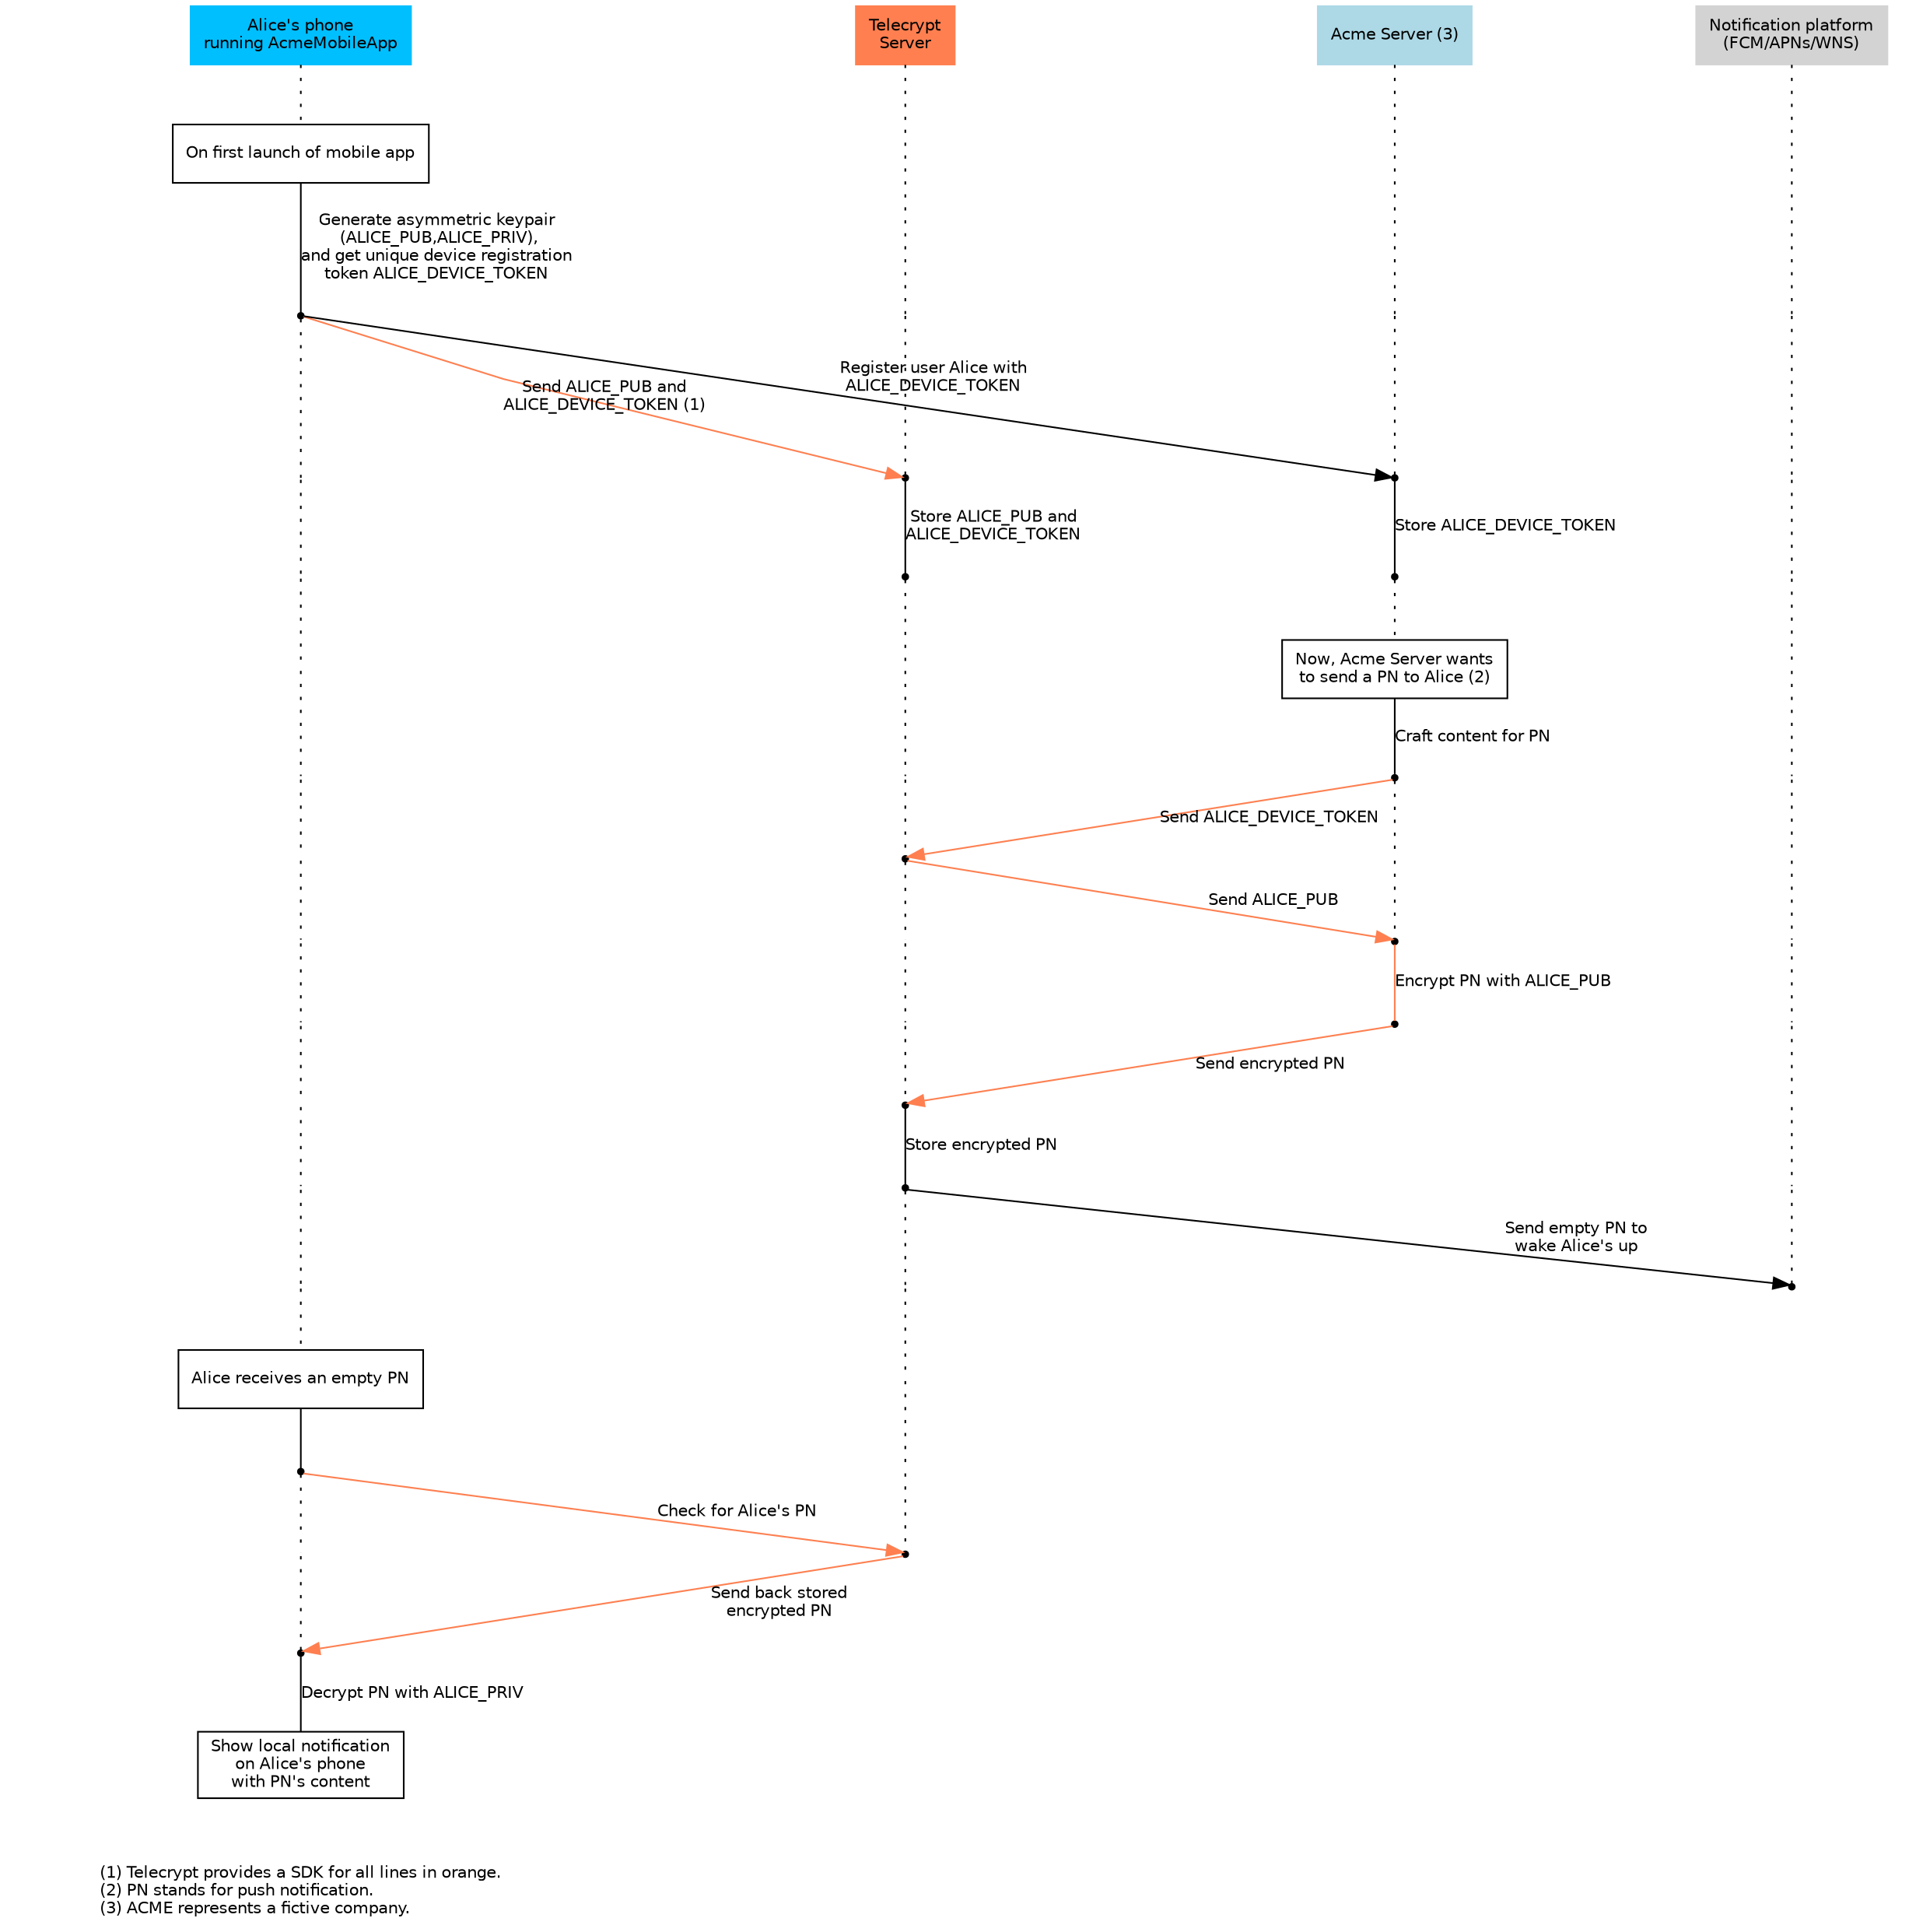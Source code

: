 digraph ladder {
  ranksep="0.5"; nodesep="0.5"; splines="line"; ratio="1";

  node [shape=point fontsize=10 fontname="Helvetica"];
  edge [dir=none fontsize=10 fontname="Helvetica"];

  // Column labels
  as [shape=Square label="Acme Server (3)" style=filled color=lightblue];
  pp [shape=Square label="Telecrypt\nServer" style=filled color=coral];

  u [shape=Square label="Alice's phone\nrunning AcmeMobileApp" style=filled color=deepskyblue];
  fa [shape=Square label="Notification platform\n(FCM/APNs/WNS)" style=filled color=lightgray];
  
  // Draw the  column headings, no line
  { rank=same; edge[style=invis] u -> pp -> as -> fa }

  // Draw the columns
  u -> u1 [style=dotted weight=10];
  u2 -> u3  [style=dotted minlen=2 weight=10];
  u3 -> u4 -> u5 -> u6 -> u7 -> u8 -> u9 -> u10 -> u11 -> u12 -> u13 [style=dotted weight=10];
  u14 -> u15 -> u16 [style=dotted weight=10];
  pp -> pp1 -> pp2 [style=dotted weight=10];
  pp2 -> pp3 [style=dotted minlen=2 weight=10];
  pp4 -> pp5 -> pp6 -> pp7 -> pp8 -> pp9 -> pp10 [style=dotted weight=10];
  pp11 -> pp12 -> pp13 -> pp14 -> pp15 [style=dotted weight=10];
  as -> as1 -> as2[style=dotted weight=10];
  as2 -> as3 [style=dotted minlen=2 weight=10];
  as4 -> as5 [style=dotted weight=10];
  as6 -> as7 -> as8 [style=dotted weight=10];
  fa -> fa1 -> fa2 [style=dotted weight=10];
  fa2 -> fa3 [style=dotted minlen=2 weight=10];
  fa3 -> fa4 -> fa5 -> fa6 -> fa7 -> fa8 -> fa9 -> fa10 -> fa11 -> fa12 [style=dotted weight=10];

  // Hide unused points
  u3, u4, u5, u6, u7, u8, u9, u10, u11, u12, u15 [style=invis height=0];
  pp1, pp2, pp5, pp6, pp8, pp9, pp12, pp13, pp14 [style=invis height=0];
  as1, as2, as7 [style=invis height=0];
  fa1, fa2, fa3, fa4, fa5, fa6, fa7, fa8, fa9, fa10, fa11 [style=invis height=0];

  // Now each step in the ladder
  // 1st block
  u1 [shape=Square label="On first launch of mobile app"];
  u1 -> u2 [label="Generate asymmetric keypair\n (ALICE_PUB,ALICE_PRIV),\nand get unique device registration\ntoken ALICE_DEVICE_TOKEN" weight=10];
  u2 -> pp3 [dir=forward label="Send ALICE_PUB and\nALICE_DEVICE_TOKEN (1)" color=coral];
  u2 -> as3 [dir=forward xlabel="Register user Alice with\nALICE_DEVICE_TOKEN"];
  pp3 -> pp4 [label="Store ALICE_PUB and\nALICE_DEVICE_TOKEN" weight=10];
  as3 -> as4 [label="Store ALICE_DEVICE_TOKEN" weight=10];
  
  // 2nd block
  as5 [shape=Square label="Now, Acme Server wants\nto send a PN to Alice (2)"];
  as5 -> as6 [label="Craft content for PN" weight=10];
  as6 -> pp7 [dir=forward label="Send ALICE_DEVICE_TOKEN" color=coral];
  pp7 -> as8 [dir=forward label="Send ALICE_PUB" color=coral];
  as8 -> as9 [label="Encrypt PN with ALICE_PUB" weight=10 color=coral];
  as9 -> pp10 [dir=forward label="Send encrypted PN" color=coral];
  pp10 -> pp11 [label="Store encrypted PN" weight=10];
  pp11 -> fa12 [dir=forward label="Send empty PN to\nwake Alice's up"];
  
  // 3rd block
  u13 [shape=Square label="Alice receives an empty PN"];
  u13 -> u14 [weight=10];
  u14 -> pp15 [dir=forward label="Check for Alice's PN" color=coral];
  pp15 -> u16 [dir=forward label="Send back stored\nencrypted PN" color=coral];
  u16 -> u17 [label="Decrypt PN with ALICE_PRIV" weight=10];
  u17 [shape=Square label="Show local notification\non Alice's phone\nwith PN's content"];

  // Add empty space at the bottom before legend
  u17 -> legend [style=invis weight=10];

  // Legend
  { legend [shape=plaintext label="(1) Telecrypt provides a SDK for all lines in orange.\l(2) PN stands for push notification. \l(3) ACME represents a fictive company.\l"] }
}
